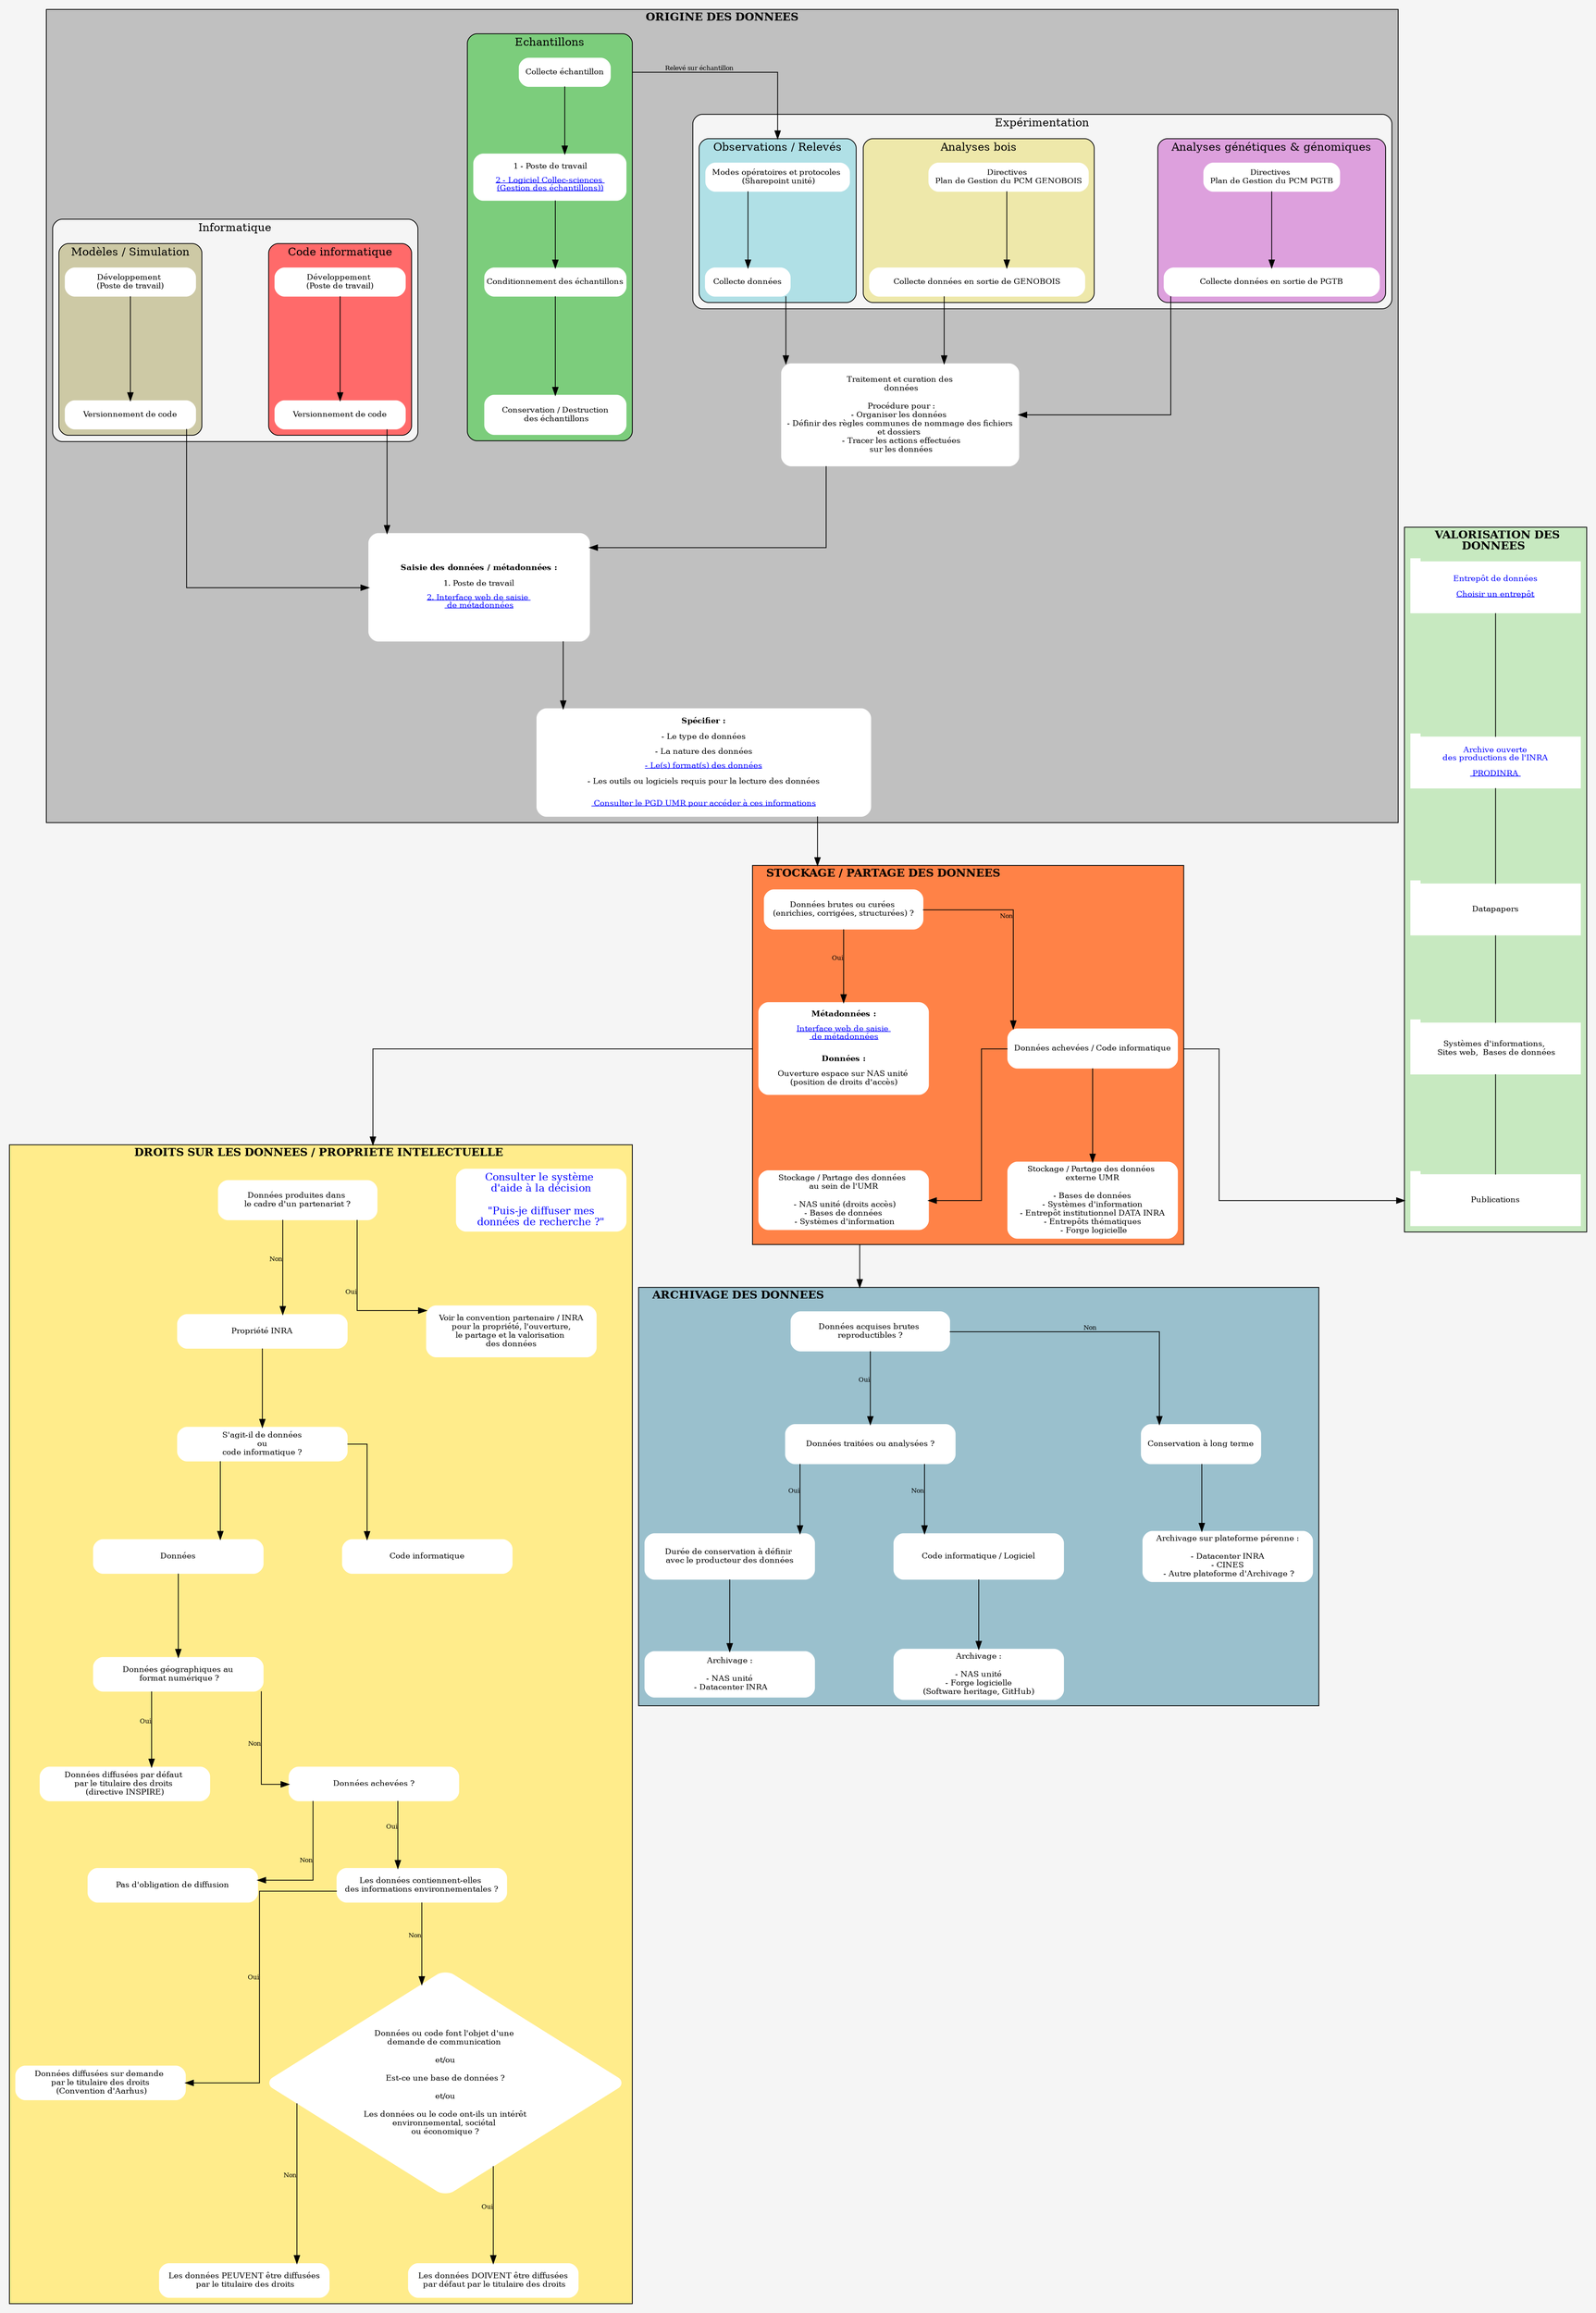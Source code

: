 digraph flux {
	compound=true;
	labeljust = m;

	graph [
  		splines=ortho;
		rankdir = TB
		bgcolor= whitesmoke
		nodesep=1.4
		ranksep=1.2

	]
	node [
		fontsize = "10"
		shape = box
		style = "rounded,filled"
		color = white
	]
	edge [
		fontsize = "8"
	]

    subgraph cluster_0 {
		label = < <B> ORIGINE DES DONNEES </B> >;
		bgcolor= grey

      	subgraph cluster_echantillons {
			label = "Echantillons"
			style = "rounded, filled"
			fillcolor = palegreen3

			collecte_e [
				label = "Collecte échantillon"
				width=1.5
			]
			saisie_e [
			label=<
    <TABLE ALIGN="CENTER">
	<TR ALIGN="CENTER">
		<TD>1 - Poste de travail</TD>
	</TR>
	<TR>
		<TD HREF="https://147.100.113.193/" TARGET="_BLANK"><U><font color="blue">2 - Logiciel Collec-sciences <BR/>(Gestion des échantillons))</font></U></TD>
	</TR>
</TABLE> >;
			width=2.7
			height=0.7
			]
			conditionnement_e [
				label = "Conditionnement des échantillons"
				fixedsize=true
				width=2.5
			]
			conservation_e [
				label = "Conservation / Destruction\n des échantillons"
				fixedsize=true
				width=2.5
				height=0.7
			]

			collecte_e -> saisie_e -> conditionnement_e -> conservation_e;
		}

		subgraph saisie {
			traitement_o [
				label = "Traitement et curation des\n données\n\n Procédure pour :\n- Organiser les données \n - Définir des règles communes de nommage des fichiers \net dossiers \n - Tracer les actions effectuées\n sur les données"
				fixedsize=true
				width=4.2
				height=1.8
			]

			saisie1_o  [
				label = < <TABLE>
	<TR>
		<TD><B>Saisie des données / métadonnées :</B></TD>
	</TR>
	<TR>
		<TD>1. Poste de travail</TD>
	</TR>
	<TR>
		<TD HREF="http://147.100.113.193/pgd-biogeco/" TARGET="_BLANK"><U><font color="blue">2. Interface web de saisie <BR/> de métadonnées</font></U></TD>
	</TR>
</TABLE> >;
				fixedsize=true
				width=3.9
				height=1.9
			]
			saisie2_o  [
				label=<
    <TABLE>
	<TR>
		<TD><B>Spécifier :</B></TD>
	</TR>
	<TR>
		<TD>- Le type de données</TD>
	</TR>
	<TR>
		<TD>- La nature des données</TD>
	</TR>
	<TR>
		<TD HREF="http://147.100.113.193/pgd-biogeco/docs/formats_logiciels_libres_proprietaires.pdf" TARGET="_BLANK"><U><font color="blue">- Le(s) format(s) des données</font></U></TD>
	</TR>
	<TR>
		<TD>- Les outils ou logiciels requis pour la lecture des données</TD>
	</TR>
	<TR>
		<TD HREF="http://147.100.113.193/pgd-biogeco/docs/pgd_biogeco_v2.pdf" TARGET="_BLANK"><U><font color="blue"><BR/> Consulter le PGD UMR pour accéder à ces informations</font></U></TD>
	</TR>
</TABLE> >;
				fixedsize=true
				width=5.9
				height=1.9
			]

			modes_o -> collecte_o -> traitement_o -> saisie1_o -> saisie2_o;
		}


		subgraph cluster_experimentation {
			label = "Expérimentation"
			style = "rounded, filled"
			fillcolor = whitesmoke

			subgraph cluster_analyses_genet {
				label = "Analyses génétiques & génomiques"
				style = "rounded, filled"
				fillcolor = plum

				pgd_ag [
					label = "Directives \nPlan de Gestion du PCM PGTB"
					width=2.3
				]

				collecte_ag [
					label = "Collecte données en sortie de PGTB"
					width=3.8
				]

				pgd_ag -> collecte_ag;
			}
			subgraph cluster_analyses_bois {
				label = "Analyses bois"
				style = "rounded, filled"
				fillcolor = palegoldenrod

				pgd_gb [
					label = "Directives \nPlan de Gestion du PCM GENOBOIS"
					width=2.7
				]
				collecte_gb [
					label = "Collecte données en sortie de GENOBOIS"
					width=3.8
				]
				pgd_gb -> collecte_gb;
			}
			subgraph cluster_observations {
			label = "Observations / Relevés"
			style = "rounded, filled"
			fillcolor = powderblue

				modes_o  [
					label = "Modes opératoires et protocoles \n (Sharepoint unité)"
					width=2.5
				]

				collecte_o [
					label = "Collecte données"
					width=1.5
				]
			}
		}

		// Informatique : code - Modele - Simulation
		subgraph cluster_info {
			label = "Informatique"
			style = "rounded, filled"
			fillcolor = whitesmoke

				subgraph cluster_code {
				label = "Code informatique"
				style = "rounded, filled"
				fillcolor = indianred1

				dev_info [
					label = "Développement \n(Poste de travail)"
					width=2.3
				]

				version_info [
					label = "Versionnement de code"
					width=2.3
				]

				dev_info -> version_info;
			}
			subgraph cluster_modele {
				label = "Modèles / Simulation"
				style = "rounded, filled"
				fillcolor = lemonchiffon3

				dev_modele [
					label = "Développement \n(Poste de travail)"
					width=2.3
				]

				version_modele [
					label = "Versionnement de code"
					width=2.3
				]

				dev_modele -> version_modele;
			}
		}

		// Liens
		collecte_gb -> traitement_o;
		version_modele -> saisie1_o;
		collecte_ag -> traitement_o;
		version_info -> saisie1_o;

		collecte_e -> modes_o [ltail=cluster_echantillons,lhead=cluster_observations, xlabel="Relevé sur échantillon"];
    }

	// STOCKAGE
    subgraph cluster_stock {
        label = < <B> STOCKAGE / PARTAGE DES DONNEES </B> >;
		labeljust = l;
		bgcolor= sienna1

		donnees_1 [
			label = "Données brutes ou curées \n(enrichies, corrigées, structurées) ?"
			width=2.8
			height=0.7
		]
		donnees_2 [
			label = < <TABLE>
	<TR>
		<TD><B>Métadonnées :</B></TD>
	</TR>
	<TR>
		<TD HREF="http://147.100.113.193/pgd-biogeco/" TARGET="_BLANK"><U><font color="blue">Interface web de saisie <BR/> de métadonnées</font></U></TD>
	</TR>
	<TR>
		<TD><B><BR/>Données :</B></TD>
	</TR>
	<TR>
		<TD>Ouverture espace sur NAS unité <BR/>(position de droits d'accès)</TD>
	</TR>
</TABLE> >;
			width=3
			height=0.7
		]
		donnees_3 [
			label = "Données achevées / Code informatique"
			width=3
			height=0.7
		]
		donnees_4 [
			label = "Stockage / Partage des données \nau sein de l'UMR\n\n - NAS unité (droits accès)\n - Bases de données \n - Systèmes d'information"
			width=3
			height=0.8
		]
		donnees_5 [
			label = "Stockage / Partage des données \nexterne UMR\n\n - Bases de données \n - Systèmes d'information \n - Entrepôt institutionnel DATA INRA \n - Entrepôts thématiques \n - Forge logicielle"
			width=3
			height=0.9
		]
		donnees_1 -> donnees_2 [xlabel="Oui"];
		donnees_1 -> donnees_3 [xlabel="Non"];
		donnees_3 -> donnees_4;
		donnees_3 -> donnees_5;
    }

	// VALORISATION
    subgraph cluster_valo {
        label = < <B> VALORISATION DES <BR/> DONNEES </B> >;
		labeljust = c;
		bgcolor= "#c7e9c0"

	donnees_v4 [
			label = "Systèmes d'informations, \n Sites web, \ Bases de données"
			width=3
			height=0.9
			shape=tab
		]

		donnees_v3 [
			label = "Datapapers"
			width=3
			height=0.9
			shape=tab
		]

		donnees_v1 [
			label = < Archive ouverte <BR/> des productions de l'INRA <BR/><BR/> <U> PRODINRA </U> >
			width=3
			height=0.9
			shape=tab
			fontcolor=blue
			href="https://prodinra.inra.fr/?locale=fr"
			target="_BLANK"
		]

		donnees_v0 [
			label = < Entrepôt de données <BR/><BR/> <U>Choisir un entrepôt</U> >
			width=3
			height=0.9
			shape=tab
			fontcolor=blue
			href="https://www6.inra.fr/datapartage/Partager-Publier/Choisir-un-entrepot"
			target="_BLANK"
		]

		donnees_v2 [
			label = "Publications"
			width=3
			height=0.9
			shape=tab
		]

		// Liens
		donnees_v0 -> donnees_v1 ->  donnees_v3 -> donnees_v4 -> donnees_v2[ arrowhead=none];
    }

	// ARCHIVAGE
    subgraph cluster_archive {
        label = < <B> ARCHIVAGE DES DONNEES </B> >;
		labeljust = l;
		bgcolor= lightblue3

		donnees_6 [
			label = "Données acquises brutes \n reproductibles ? "
			width=2.8
			height=0.7
		]
		donnees_7 [
			label = "Données traitées ou analysées ?"
			width=3
			height=0.7
		]
		donnees_8 [
			label = "Conservation à long terme"
			width=2
			height=0.7
		]
		donnees_9 [
			label = "Durée de conservation à définir \navec le producteur des données"
			width=3
			height=0.8
		]
		donnees_10 [
			label = "Archivage sur plateforme pérenne :\n\n - Datacenter INRA \n - CINES \n - Autre plateforme d'Archivage ?"
			width=3
			height=0.8
		]
		donnees_11 [
			label = "Archivage :\n\n - NAS unité \n - Datacenter INRA"
			width=3
			height=0.8
		]
		donnees_12 [
			label = "Code informatique / Logiciel"
			width=3
			height=0.8
		]
	donnees_13 [
			label = "Archivage :\n\n - NAS unité \n - Forge logicielle \n(Software heritage, GitHub)"
			width=3
			height=0.8
		]
		donnees_6 -> donnees_8 [xlabel="Non"];
		donnees_6 -> donnees_7 [xlabel="Oui"];
		donnees_7 -> donnees_9 [xlabel="Oui"];
		donnees_7 -> donnees_12 [xlabel="Non"];
		donnees_8 -> donnees_10;
		donnees_9 -> donnees_11;
		donnees_12 -> donnees_13;
    }

	// DROITS
    subgraph cluster_droits {
        label = < <B> DROITS SUR LES DONNEES / PROPRIETE INTELECTUELLE </B>  >;
		labeljust = c;
		bgcolor= lightgoldenrod1

		droits_link [
			label = "Consulter le système \nd'aide à la décision\n\n \"Puis-je diffuser mes \ndonnées de recherche ?\""
			href="http://www.bibliotheque-numerique.fr/DonneesDiffusables.php"
			width=3
			fontcolor=blue
			fontsize=13
			target="_BLANK"
		]

		donnees_14 [
			label = "Données produites dans \nle cadre d'un partenariat ?"
			width=2.8
			height=0.7
		]
		donnees_15[
			label = "Propriété INRA"
			width=3
			height=0.6
		]
		donnees_16 [
			label = "Voir la convention partenaire / INRA\n pour la propriété, l'ouverture, \nle partage et la valorisation \ndes données"
			width=3
			height=0.9
		]
		donnees_17 [
			label = "S'agit-il de données\n ou \ncode informatique ?"
			width=3
			height=0.6
		]
		donnees_18 [
			label = "Données"
			width=3
			height=0.6
		]
		donnees_19 [
			label = "Code informatique"
			width=3
			height=0.6
		]
		donnees_20 [
			label = "Données géographiques au\n format numérique ?"
			width=3
			height=0.6
		]
		donnees_21 [
			label = "Données diffusées par défaut \npar le titulaire des droits \n(directive INSPIRE)"
			width=3
			height=0.6
		]
		donnees_22 [
			label = "Données achevées ?"
			width=3
			height=0.6
		]
		donnees_23 [
			label = "Pas d'obligation de diffusion"
			width=3
			height=0.6
		]
		donnees_24 [
			label = "Les données contiennent-elles \ndes informations environnementales ?"
			width=3
			height=0.6
		]
		donnees_25 [
			label = "Données diffusées sur demande \npar le titulaire des droits\n (Convention d'Aarhus)"
			width=3
			height=0.6
		]
		donnees_26 [
			label = "Données ou code font l'objet d'une \ndemande de communication \n\n et/ou \n\n Est-ce une base de données ? \n\n et/ou \n\n Les données ou le code ont-ils un intérêt \nenvironnemental, sociétal \nou économique ?"
			width=3
			height=0.6
			shape=diamond
		]
		donnees_27 [
			label = "Les données PEUVENT être diffusées\n par le titulaire des droits"
			width=3
			height=0.6
		]
		donnees_28 [
			label = "Les données DOIVENT être diffusées\n par défaut par le titulaire des droits"
			width=3
			height=0.6
		]
		donnees_14 -> donnees_16 [xlabel="Oui"];
		donnees_14 -> donnees_15 [xlabel="Non"];
		donnees_15 -> donnees_17;
		donnees_17 -> donnees_18;
		donnees_17 -> donnees_19;
		donnees_18 -> donnees_20;
		donnees_20 -> donnees_21 [xlabel="Oui"];
		donnees_20 -> donnees_22 [xlabel="Non"];
		donnees_22 -> donnees_23 [xlabel="Non"];
		donnees_22 -> donnees_24 [xlabel="Oui"];
		donnees_24 -> donnees_25 [xlabel="Oui"];
		donnees_24 -> donnees_26 [xlabel="Non"];
		donnees_26 -> donnees_27 [xlabel="Non"];
		donnees_26 -> donnees_28 [xlabel="Oui"];
    }

	// Liens
	saisie2_o -> donnees_1[ltail=cluster_echantillons,lhead=cluster_stock];
	donnees_4 -> donnees_6[ltail=cluster_stock,lhead=cluster_archive];
	donnees_2 -> donnees_14[ltail=cluster_stock,lhead=cluster_droits];
	donnees_3 -> donnees_v2[ltail=cluster_stock,lhead=cluster_valo];
}
